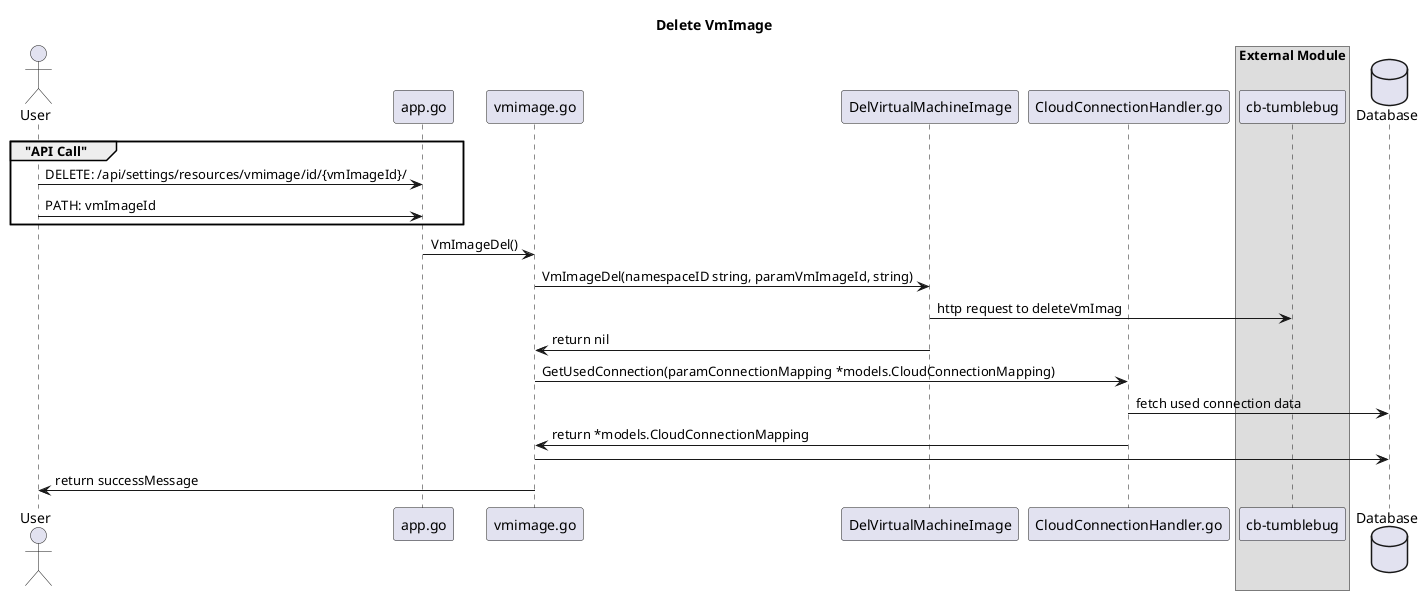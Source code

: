 @startuml

title "Delete VmImage"

actor User as user

participant "app.go" as app
participant "vmimage.go" as route
participant "DelVirtualMachineImage" as handler
participant "CloudConnectionHandler.go" as connectionHandler
box "External Module"
participant "cb-tumblebug" as tumblebug
end box
database Database as db

group "API Call"
user    -> app : DELETE: /api/settings/resources/vmimage/id/{vmImageId}/
user    -> app : PATH: vmImageId
end

app -> route : VmImageDel()
route -> handler : VmImageDel(namespaceID string, paramVmImageId, string)
handler -> tumblebug :  http request to deleteVmImag
route <- handler : return nil

route -> connectionHandler: GetUsedConnection(paramConnectionMapping *models.CloudConnectionMapping)
connectionHandler -> db : fetch used connection data
route <- connectionHandler: return *models.CloudConnectionMapping

route -> db


user <- route :  return successMessage

@enduml
